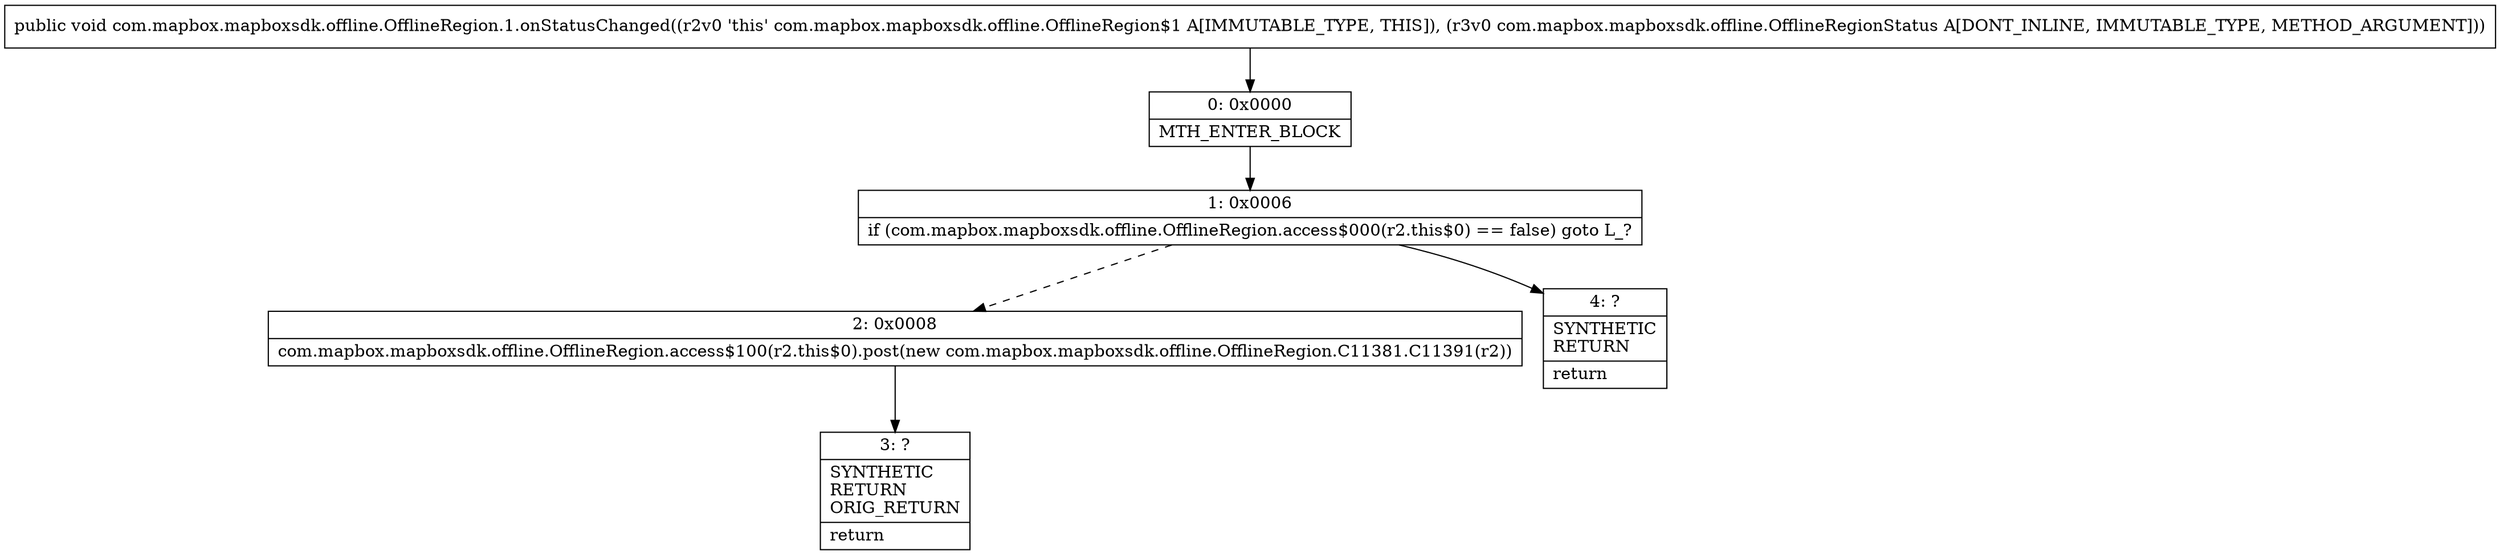 digraph "CFG forcom.mapbox.mapboxsdk.offline.OfflineRegion.1.onStatusChanged(Lcom\/mapbox\/mapboxsdk\/offline\/OfflineRegionStatus;)V" {
Node_0 [shape=record,label="{0\:\ 0x0000|MTH_ENTER_BLOCK\l}"];
Node_1 [shape=record,label="{1\:\ 0x0006|if (com.mapbox.mapboxsdk.offline.OfflineRegion.access$000(r2.this$0) == false) goto L_?\l}"];
Node_2 [shape=record,label="{2\:\ 0x0008|com.mapbox.mapboxsdk.offline.OfflineRegion.access$100(r2.this$0).post(new com.mapbox.mapboxsdk.offline.OfflineRegion.C11381.C11391(r2))\l}"];
Node_3 [shape=record,label="{3\:\ ?|SYNTHETIC\lRETURN\lORIG_RETURN\l|return\l}"];
Node_4 [shape=record,label="{4\:\ ?|SYNTHETIC\lRETURN\l|return\l}"];
MethodNode[shape=record,label="{public void com.mapbox.mapboxsdk.offline.OfflineRegion.1.onStatusChanged((r2v0 'this' com.mapbox.mapboxsdk.offline.OfflineRegion$1 A[IMMUTABLE_TYPE, THIS]), (r3v0 com.mapbox.mapboxsdk.offline.OfflineRegionStatus A[DONT_INLINE, IMMUTABLE_TYPE, METHOD_ARGUMENT])) }"];
MethodNode -> Node_0;
Node_0 -> Node_1;
Node_1 -> Node_2[style=dashed];
Node_1 -> Node_4;
Node_2 -> Node_3;
}

